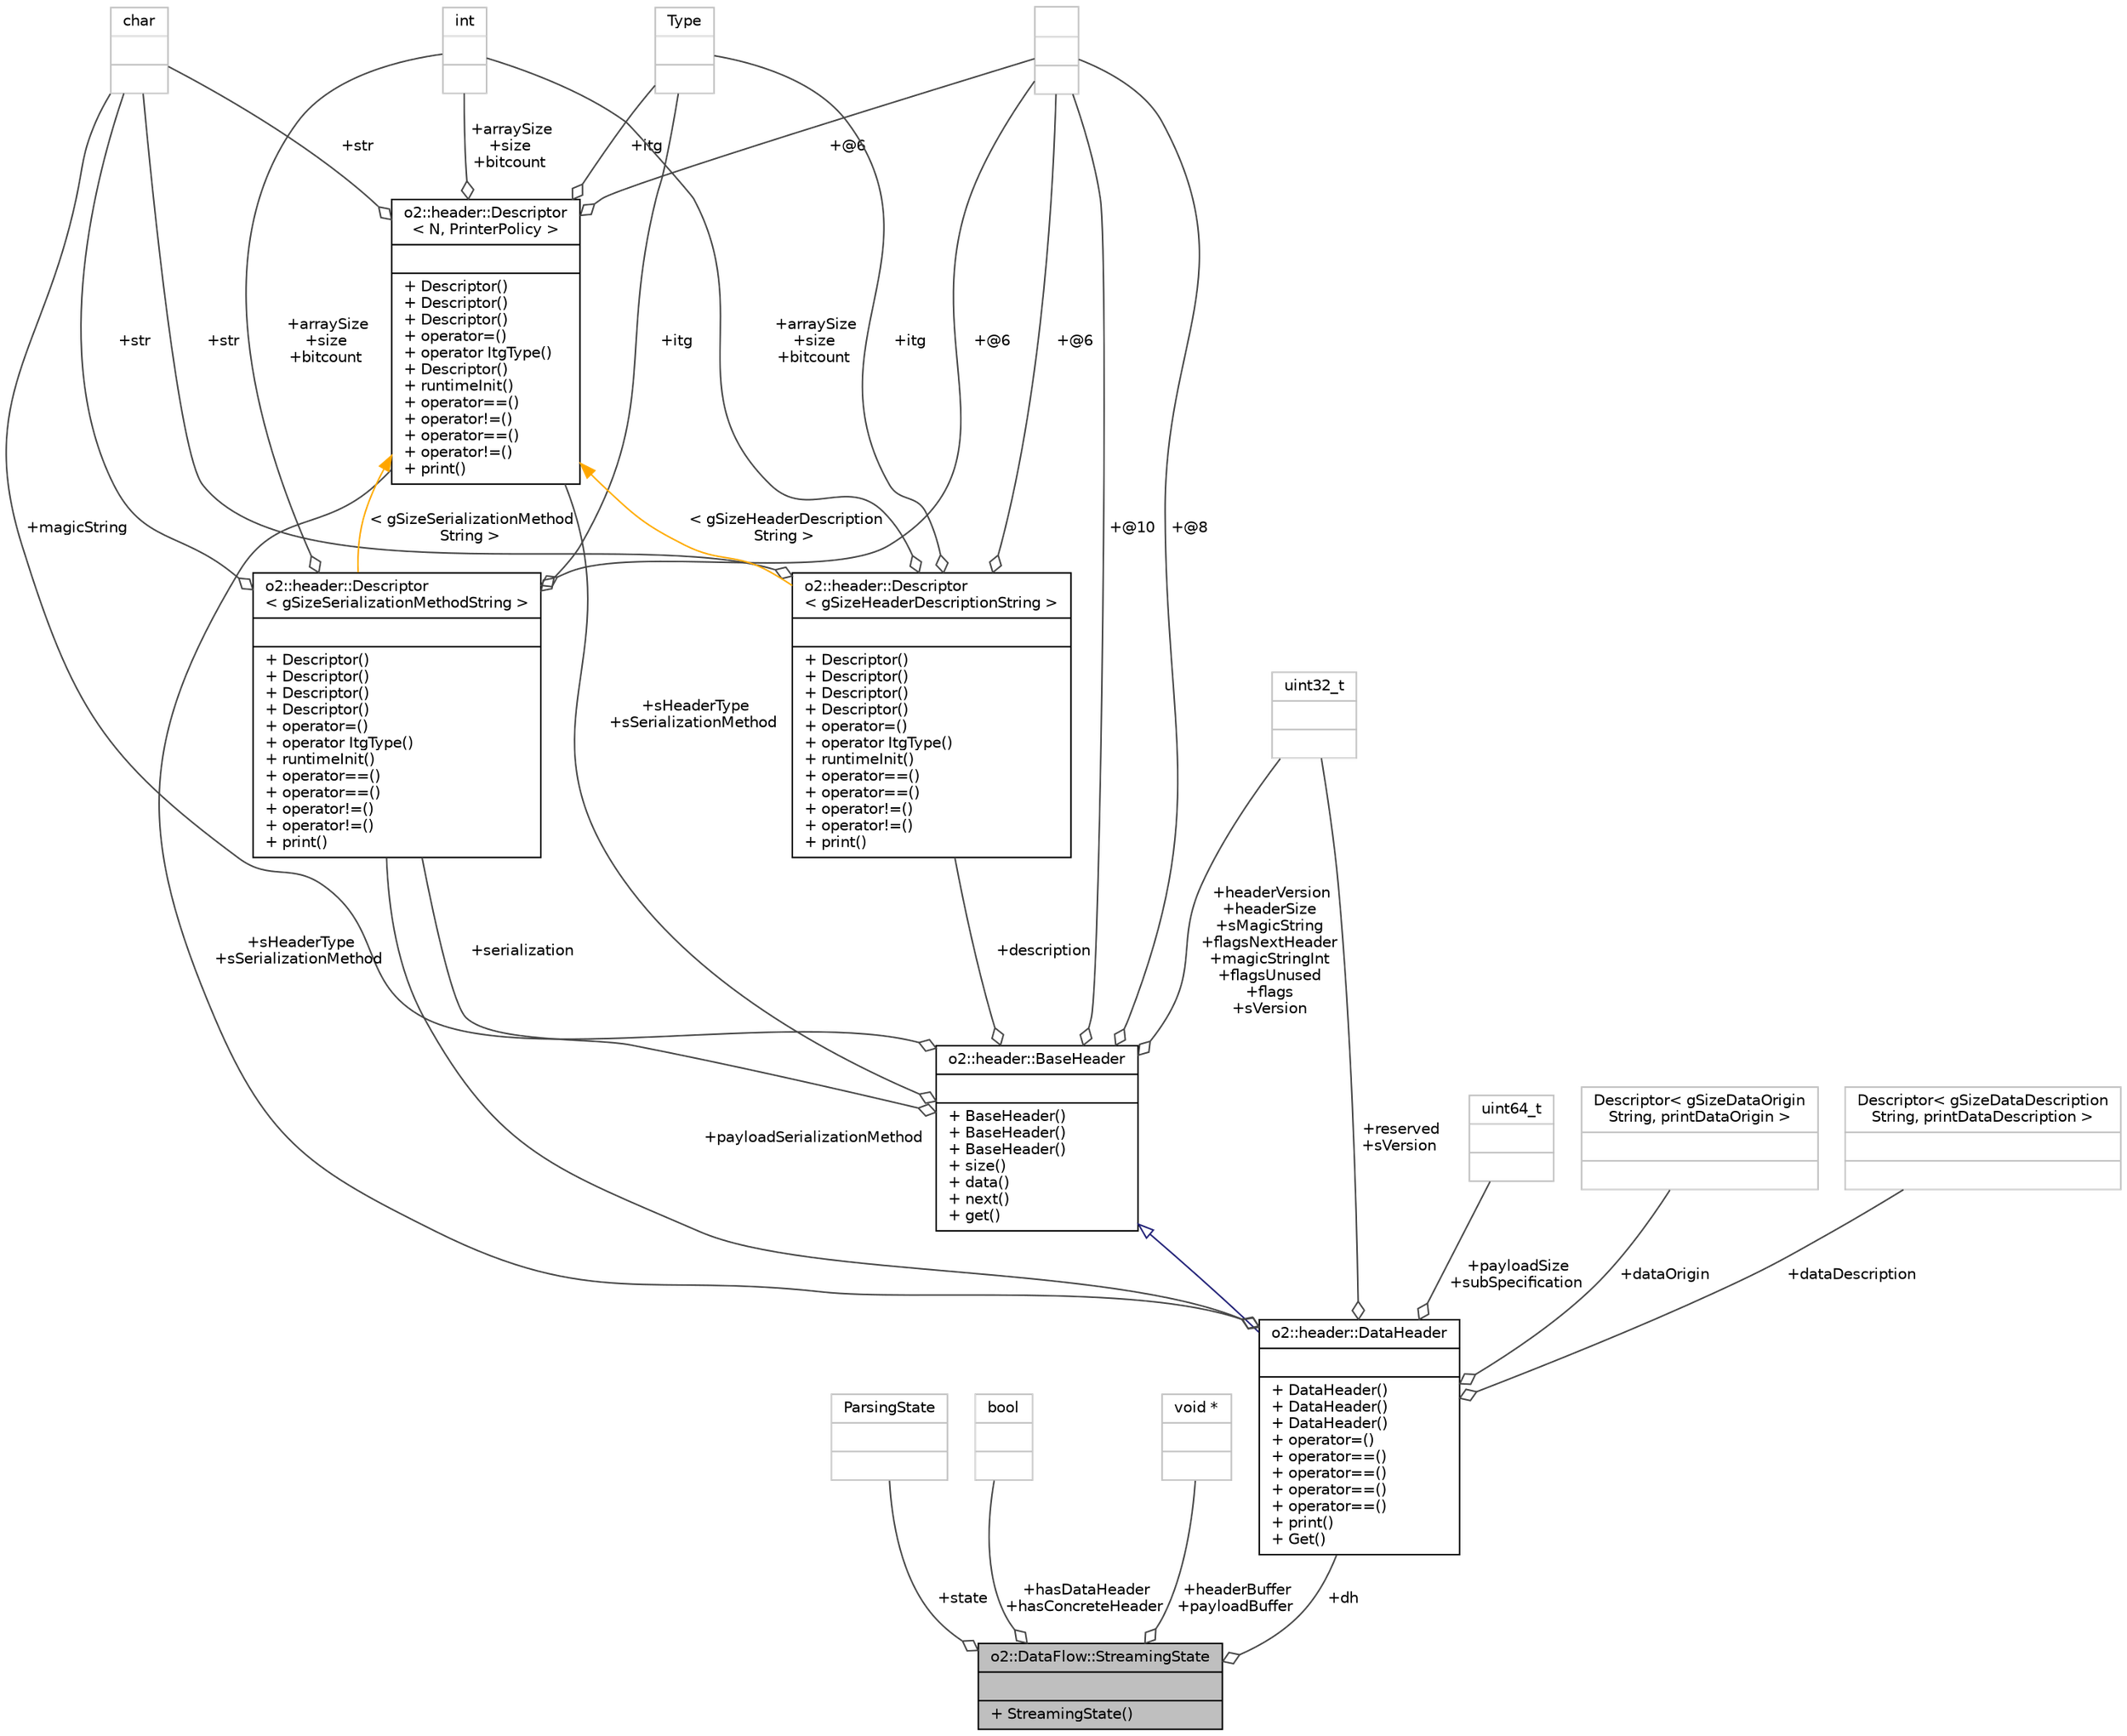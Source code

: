 digraph "o2::DataFlow::StreamingState"
{
 // INTERACTIVE_SVG=YES
  bgcolor="transparent";
  edge [fontname="Helvetica",fontsize="10",labelfontname="Helvetica",labelfontsize="10"];
  node [fontname="Helvetica",fontsize="10",shape=record];
  Node1 [label="{o2::DataFlow::StreamingState\n||+ StreamingState()\l}",height=0.2,width=0.4,color="black", fillcolor="grey75", style="filled" fontcolor="black"];
  Node2 -> Node1 [color="grey25",fontsize="10",style="solid",label=" +state" ,arrowhead="odiamond",fontname="Helvetica"];
  Node2 [label="{ParsingState\n||}",height=0.2,width=0.4,color="grey75"];
  Node3 -> Node1 [color="grey25",fontsize="10",style="solid",label=" +hasDataHeader\n+hasConcreteHeader" ,arrowhead="odiamond",fontname="Helvetica"];
  Node3 [label="{bool\n||}",height=0.2,width=0.4,color="grey75"];
  Node4 -> Node1 [color="grey25",fontsize="10",style="solid",label=" +headerBuffer\n+payloadBuffer" ,arrowhead="odiamond",fontname="Helvetica"];
  Node4 [label="{void *\n||}",height=0.2,width=0.4,color="grey75"];
  Node5 -> Node1 [color="grey25",fontsize="10",style="solid",label=" +dh" ,arrowhead="odiamond",fontname="Helvetica"];
  Node5 [label="{o2::header::DataHeader\n||+ DataHeader()\l+ DataHeader()\l+ DataHeader()\l+ operator=()\l+ operator==()\l+ operator==()\l+ operator==()\l+ operator==()\l+ print()\l+ Get()\l}",height=0.2,width=0.4,color="black",URL="$db/d87/structo2_1_1header_1_1DataHeader.html",tooltip="the main header struct "];
  Node6 -> Node5 [dir="back",color="midnightblue",fontsize="10",style="solid",arrowtail="onormal",fontname="Helvetica"];
  Node6 [label="{o2::header::BaseHeader\n||+ BaseHeader()\l+ BaseHeader()\l+ BaseHeader()\l+ size()\l+ data()\l+ next()\l+ get()\l}",height=0.2,width=0.4,color="black",URL="$d8/dbd/structo2_1_1header_1_1BaseHeader.html",tooltip="the base header struct Every header type must begin (i.e. derive) with this. Don&#39;t use this struct di..."];
  Node7 -> Node6 [color="grey25",fontsize="10",style="solid",label=" +description" ,arrowhead="odiamond",fontname="Helvetica"];
  Node7 [label="{o2::header::Descriptor\l\< gSizeHeaderDescriptionString \>\n||+ Descriptor()\l+ Descriptor()\l+ Descriptor()\l+ Descriptor()\l+ operator=()\l+ operator ItgType()\l+ runtimeInit()\l+ operator==()\l+ operator==()\l+ operator!=()\l+ operator!=()\l+ print()\l}",height=0.2,width=0.4,color="black",URL="$d9/db3/structo2_1_1header_1_1Descriptor.html"];
  Node8 -> Node7 [color="grey25",fontsize="10",style="solid",label=" +@6" ,arrowhead="odiamond",fontname="Helvetica"];
  Node8 [label="{\n||}",height=0.2,width=0.4,color="grey75"];
  Node9 -> Node7 [color="grey25",fontsize="10",style="solid",label=" +itg" ,arrowhead="odiamond",fontname="Helvetica"];
  Node9 [label="{Type\n||}",height=0.2,width=0.4,color="grey75"];
  Node10 -> Node7 [color="grey25",fontsize="10",style="solid",label=" +str" ,arrowhead="odiamond",fontname="Helvetica"];
  Node10 [label="{char\n||}",height=0.2,width=0.4,color="grey75"];
  Node11 -> Node7 [color="grey25",fontsize="10",style="solid",label=" +arraySize\n+size\n+bitcount" ,arrowhead="odiamond",fontname="Helvetica"];
  Node11 [label="{int\n||}",height=0.2,width=0.4,color="grey75"];
  Node12 -> Node7 [dir="back",color="orange",fontsize="10",style="solid",label=" \< gSizeHeaderDescription\lString \>" ,fontname="Helvetica"];
  Node12 [label="{o2::header::Descriptor\l\< N, PrinterPolicy \>\n||+ Descriptor()\l+ Descriptor()\l+ Descriptor()\l+ operator=()\l+ operator ItgType()\l+ Descriptor()\l+ runtimeInit()\l+ operator==()\l+ operator!=()\l+ operator==()\l+ operator!=()\l+ print()\l}",height=0.2,width=0.4,color="black",URL="$d9/db3/structo2_1_1header_1_1Descriptor.html"];
  Node8 -> Node12 [color="grey25",fontsize="10",style="solid",label=" +@6" ,arrowhead="odiamond",fontname="Helvetica"];
  Node9 -> Node12 [color="grey25",fontsize="10",style="solid",label=" +itg" ,arrowhead="odiamond",fontname="Helvetica"];
  Node10 -> Node12 [color="grey25",fontsize="10",style="solid",label=" +str" ,arrowhead="odiamond",fontname="Helvetica"];
  Node11 -> Node12 [color="grey25",fontsize="10",style="solid",label=" +arraySize\n+size\n+bitcount" ,arrowhead="odiamond",fontname="Helvetica"];
  Node8 -> Node6 [color="grey25",fontsize="10",style="solid",label=" +@8" ,arrowhead="odiamond",fontname="Helvetica"];
  Node8 -> Node6 [color="grey25",fontsize="10",style="solid",label=" +@10" ,arrowhead="odiamond",fontname="Helvetica"];
  Node10 -> Node6 [color="grey25",fontsize="10",style="solid",label=" +magicString" ,arrowhead="odiamond",fontname="Helvetica"];
  Node13 -> Node6 [color="grey25",fontsize="10",style="solid",label=" +serialization" ,arrowhead="odiamond",fontname="Helvetica"];
  Node13 [label="{o2::header::Descriptor\l\< gSizeSerializationMethodString \>\n||+ Descriptor()\l+ Descriptor()\l+ Descriptor()\l+ Descriptor()\l+ operator=()\l+ operator ItgType()\l+ runtimeInit()\l+ operator==()\l+ operator==()\l+ operator!=()\l+ operator!=()\l+ print()\l}",height=0.2,width=0.4,color="black",URL="$d9/db3/structo2_1_1header_1_1Descriptor.html"];
  Node8 -> Node13 [color="grey25",fontsize="10",style="solid",label=" +@6" ,arrowhead="odiamond",fontname="Helvetica"];
  Node9 -> Node13 [color="grey25",fontsize="10",style="solid",label=" +itg" ,arrowhead="odiamond",fontname="Helvetica"];
  Node10 -> Node13 [color="grey25",fontsize="10",style="solid",label=" +str" ,arrowhead="odiamond",fontname="Helvetica"];
  Node11 -> Node13 [color="grey25",fontsize="10",style="solid",label=" +arraySize\n+size\n+bitcount" ,arrowhead="odiamond",fontname="Helvetica"];
  Node12 -> Node13 [dir="back",color="orange",fontsize="10",style="solid",label=" \< gSizeSerializationMethod\lString \>" ,fontname="Helvetica"];
  Node14 -> Node6 [color="grey25",fontsize="10",style="solid",label=" +headerVersion\n+headerSize\n+sMagicString\n+flagsNextHeader\n+magicStringInt\n+flagsUnused\n+flags\n+sVersion" ,arrowhead="odiamond",fontname="Helvetica"];
  Node14 [label="{uint32_t\n||}",height=0.2,width=0.4,color="grey75"];
  Node12 -> Node6 [color="grey25",fontsize="10",style="solid",label=" +sHeaderType\n+sSerializationMethod" ,arrowhead="odiamond",fontname="Helvetica"];
  Node15 -> Node5 [color="grey25",fontsize="10",style="solid",label=" +payloadSize\n+subSpecification" ,arrowhead="odiamond",fontname="Helvetica"];
  Node15 [label="{uint64_t\n||}",height=0.2,width=0.4,color="grey75"];
  Node16 -> Node5 [color="grey25",fontsize="10",style="solid",label=" +dataOrigin" ,arrowhead="odiamond",fontname="Helvetica"];
  Node16 [label="{Descriptor\< gSizeDataOrigin\lString, printDataOrigin \>\n||}",height=0.2,width=0.4,color="grey75"];
  Node17 -> Node5 [color="grey25",fontsize="10",style="solid",label=" +dataDescription" ,arrowhead="odiamond",fontname="Helvetica"];
  Node17 [label="{Descriptor\< gSizeDataDescription\lString, printDataDescription \>\n||}",height=0.2,width=0.4,color="grey75"];
  Node13 -> Node5 [color="grey25",fontsize="10",style="solid",label=" +payloadSerializationMethod" ,arrowhead="odiamond",fontname="Helvetica"];
  Node14 -> Node5 [color="grey25",fontsize="10",style="solid",label=" +reserved\n+sVersion" ,arrowhead="odiamond",fontname="Helvetica"];
  Node12 -> Node5 [color="grey25",fontsize="10",style="solid",label=" +sHeaderType\n+sSerializationMethod" ,arrowhead="odiamond",fontname="Helvetica"];
}
